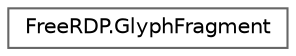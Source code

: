 digraph "Graphical Class Hierarchy"
{
 // LATEX_PDF_SIZE
  bgcolor="transparent";
  edge [fontname=Helvetica,fontsize=10,labelfontname=Helvetica,labelfontsize=10];
  node [fontname=Helvetica,fontsize=10,shape=box,height=0.2,width=0.4];
  rankdir="LR";
  Node0 [id="Node000000",label="FreeRDP.GlyphFragment",height=0.2,width=0.4,color="grey40", fillcolor="white", style="filled",URL="$struct_free_r_d_p_1_1_glyph_fragment.html",tooltip=" "];
}
